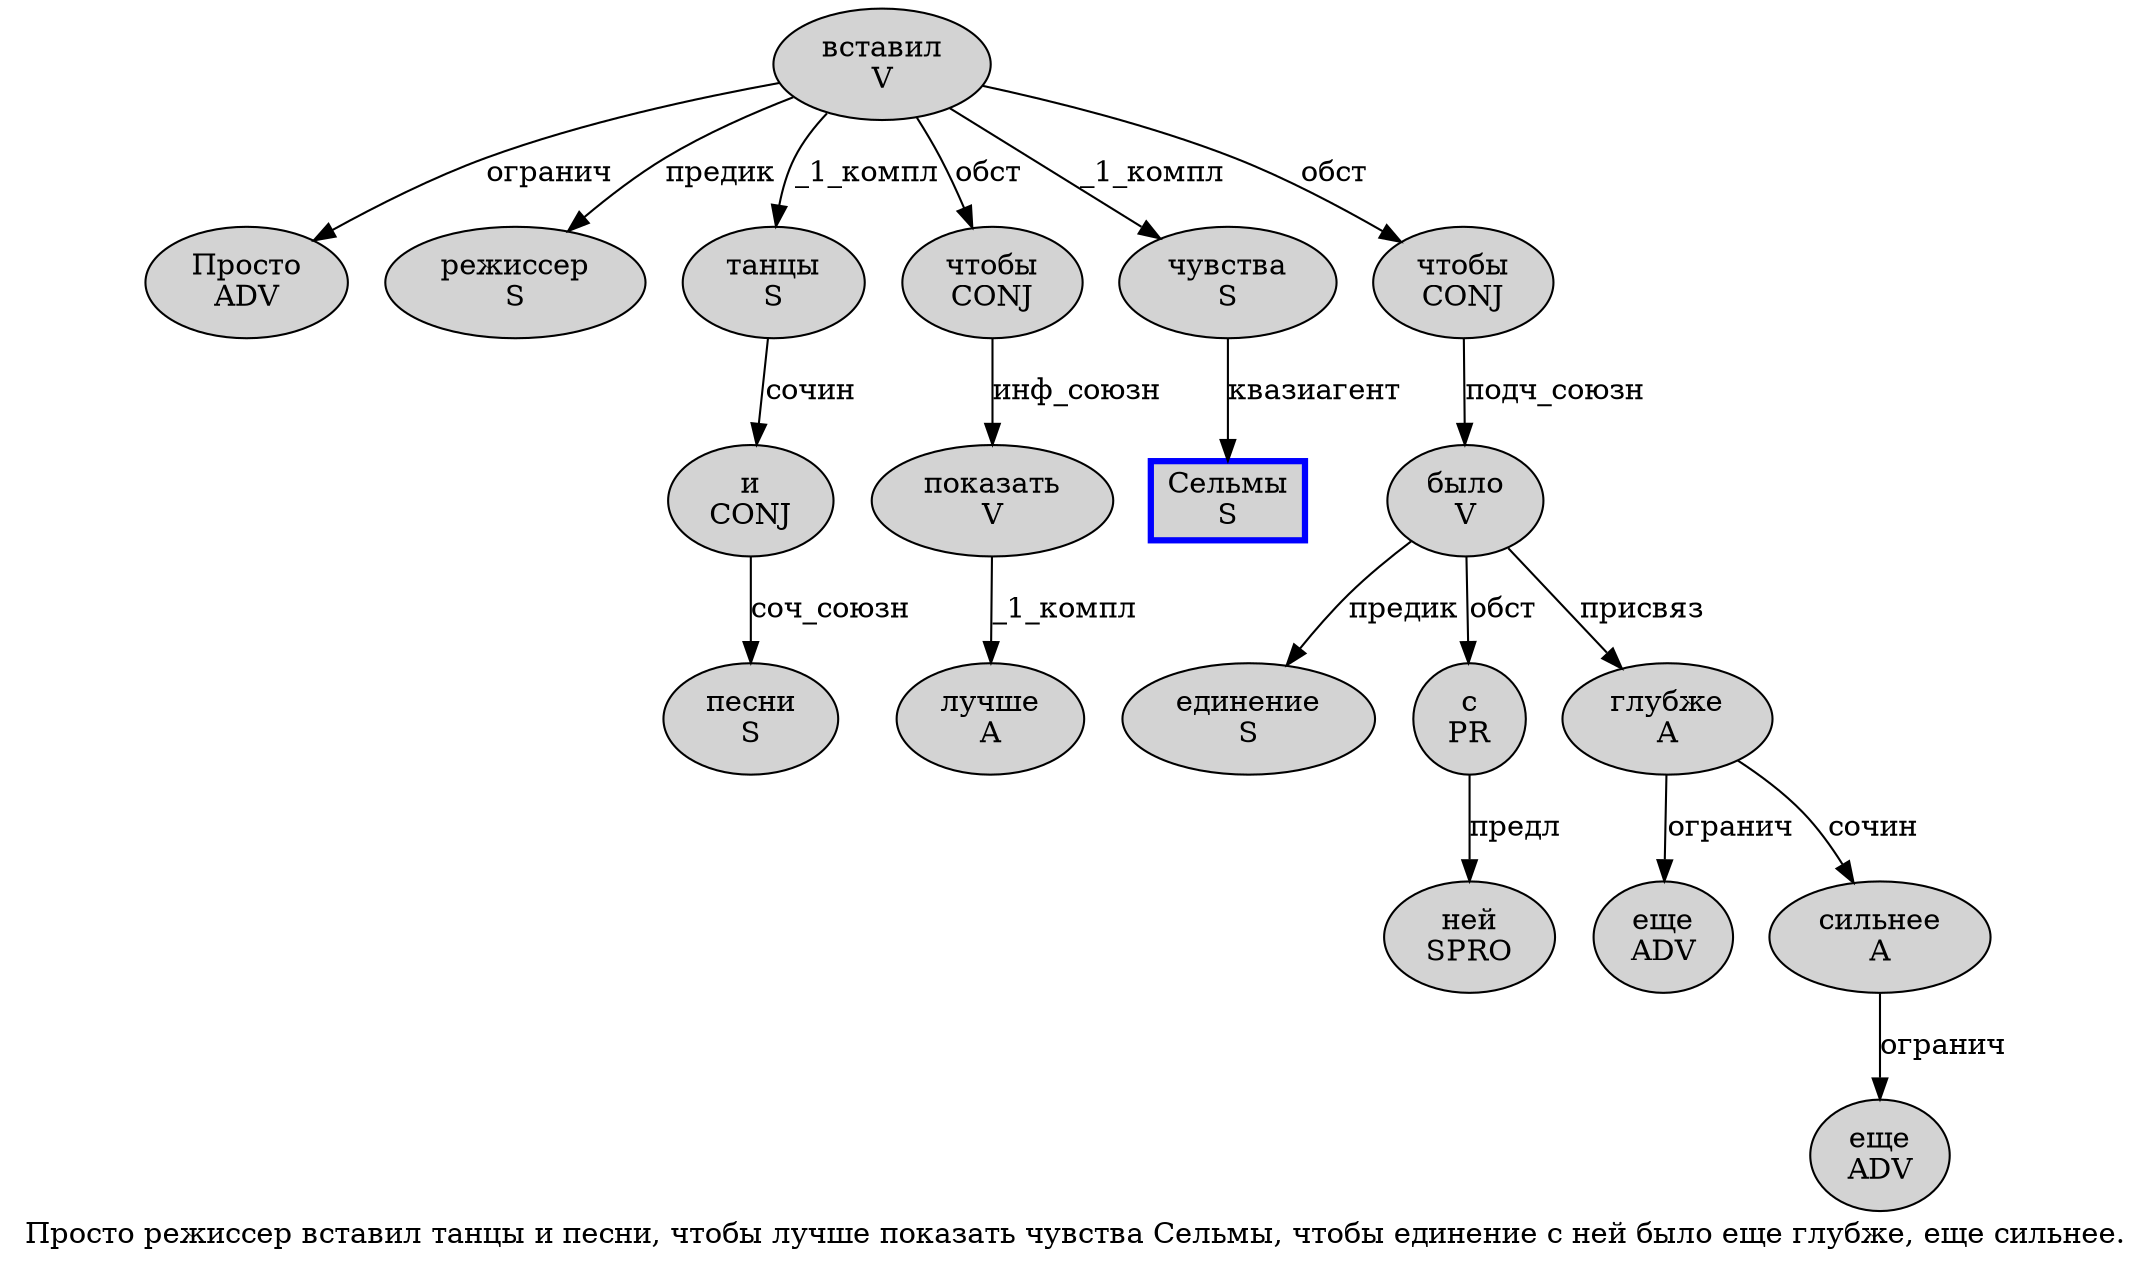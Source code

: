 digraph SENTENCE_806 {
	graph [label="Просто режиссер вставил танцы и песни, чтобы лучше показать чувства Сельмы, чтобы единение с ней было еще глубже, еще сильнее."]
	node [style=filled]
		0 [label="Просто
ADV" color="" fillcolor=lightgray penwidth=1 shape=ellipse]
		1 [label="режиссер
S" color="" fillcolor=lightgray penwidth=1 shape=ellipse]
		2 [label="вставил
V" color="" fillcolor=lightgray penwidth=1 shape=ellipse]
		3 [label="танцы
S" color="" fillcolor=lightgray penwidth=1 shape=ellipse]
		4 [label="и
CONJ" color="" fillcolor=lightgray penwidth=1 shape=ellipse]
		5 [label="песни
S" color="" fillcolor=lightgray penwidth=1 shape=ellipse]
		7 [label="чтобы
CONJ" color="" fillcolor=lightgray penwidth=1 shape=ellipse]
		8 [label="лучше
A" color="" fillcolor=lightgray penwidth=1 shape=ellipse]
		9 [label="показать
V" color="" fillcolor=lightgray penwidth=1 shape=ellipse]
		10 [label="чувства
S" color="" fillcolor=lightgray penwidth=1 shape=ellipse]
		11 [label="Сельмы
S" color=blue fillcolor=lightgray penwidth=3 shape=box]
		13 [label="чтобы
CONJ" color="" fillcolor=lightgray penwidth=1 shape=ellipse]
		14 [label="единение
S" color="" fillcolor=lightgray penwidth=1 shape=ellipse]
		15 [label="с
PR" color="" fillcolor=lightgray penwidth=1 shape=ellipse]
		16 [label="ней
SPRO" color="" fillcolor=lightgray penwidth=1 shape=ellipse]
		17 [label="было
V" color="" fillcolor=lightgray penwidth=1 shape=ellipse]
		18 [label="еще
ADV" color="" fillcolor=lightgray penwidth=1 shape=ellipse]
		19 [label="глубже
A" color="" fillcolor=lightgray penwidth=1 shape=ellipse]
		21 [label="еще
ADV" color="" fillcolor=lightgray penwidth=1 shape=ellipse]
		22 [label="сильнее
A" color="" fillcolor=lightgray penwidth=1 shape=ellipse]
			15 -> 16 [label="предл"]
			22 -> 21 [label="огранич"]
			3 -> 4 [label="сочин"]
			9 -> 8 [label="_1_компл"]
			10 -> 11 [label="квазиагент"]
			7 -> 9 [label="инф_союзн"]
			19 -> 18 [label="огранич"]
			19 -> 22 [label="сочин"]
			4 -> 5 [label="соч_союзн"]
			2 -> 0 [label="огранич"]
			2 -> 1 [label="предик"]
			2 -> 3 [label="_1_компл"]
			2 -> 7 [label="обст"]
			2 -> 10 [label="_1_компл"]
			2 -> 13 [label="обст"]
			13 -> 17 [label="подч_союзн"]
			17 -> 14 [label="предик"]
			17 -> 15 [label="обст"]
			17 -> 19 [label="присвяз"]
}